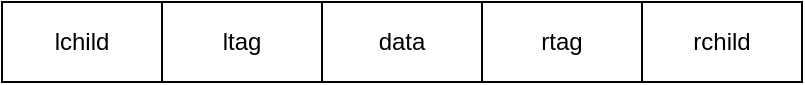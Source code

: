 <mxfile version="18.2.0" type="github">
  <diagram id="_RfGAIU3GtH744mLt9fp" name="第 1 页">
    <mxGraphModel dx="1038" dy="577" grid="1" gridSize="10" guides="1" tooltips="1" connect="1" arrows="1" fold="1" page="1" pageScale="1" pageWidth="827" pageHeight="1169" math="0" shadow="0">
      <root>
        <mxCell id="0" />
        <mxCell id="1" parent="0" />
        <mxCell id="sBzzpxsU2Bb2SH8Snrii-1" value="data" style="rounded=0;whiteSpace=wrap;html=1;" vertex="1" parent="1">
          <mxGeometry x="320" y="120" width="80" height="40" as="geometry" />
        </mxCell>
        <mxCell id="sBzzpxsU2Bb2SH8Snrii-2" value="rtag" style="rounded=0;whiteSpace=wrap;html=1;" vertex="1" parent="1">
          <mxGeometry x="400" y="120" width="80" height="40" as="geometry" />
        </mxCell>
        <mxCell id="sBzzpxsU2Bb2SH8Snrii-3" value="ltag" style="rounded=0;whiteSpace=wrap;html=1;fontStyle=0" vertex="1" parent="1">
          <mxGeometry x="240" y="120" width="80" height="40" as="geometry" />
        </mxCell>
        <mxCell id="sBzzpxsU2Bb2SH8Snrii-4" value="rchild" style="rounded=0;whiteSpace=wrap;html=1;" vertex="1" parent="1">
          <mxGeometry x="480" y="120" width="80" height="40" as="geometry" />
        </mxCell>
        <mxCell id="sBzzpxsU2Bb2SH8Snrii-6" value="lchild" style="rounded=0;whiteSpace=wrap;html=1;" vertex="1" parent="1">
          <mxGeometry x="160" y="120" width="80" height="40" as="geometry" />
        </mxCell>
      </root>
    </mxGraphModel>
  </diagram>
</mxfile>
